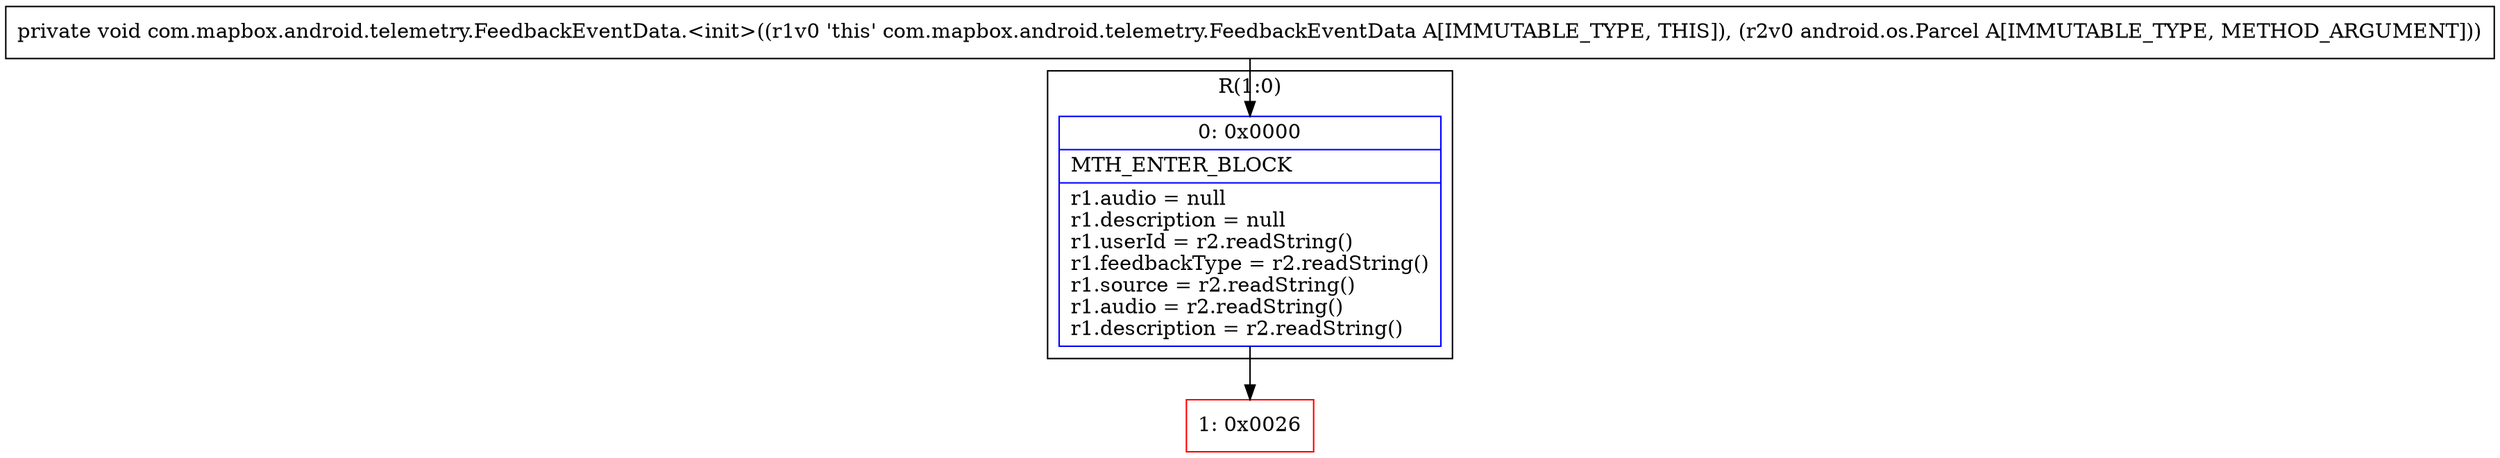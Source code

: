 digraph "CFG forcom.mapbox.android.telemetry.FeedbackEventData.\<init\>(Landroid\/os\/Parcel;)V" {
subgraph cluster_Region_276269027 {
label = "R(1:0)";
node [shape=record,color=blue];
Node_0 [shape=record,label="{0\:\ 0x0000|MTH_ENTER_BLOCK\l|r1.audio = null\lr1.description = null\lr1.userId = r2.readString()\lr1.feedbackType = r2.readString()\lr1.source = r2.readString()\lr1.audio = r2.readString()\lr1.description = r2.readString()\l}"];
}
Node_1 [shape=record,color=red,label="{1\:\ 0x0026}"];
MethodNode[shape=record,label="{private void com.mapbox.android.telemetry.FeedbackEventData.\<init\>((r1v0 'this' com.mapbox.android.telemetry.FeedbackEventData A[IMMUTABLE_TYPE, THIS]), (r2v0 android.os.Parcel A[IMMUTABLE_TYPE, METHOD_ARGUMENT])) }"];
MethodNode -> Node_0;
Node_0 -> Node_1;
}


